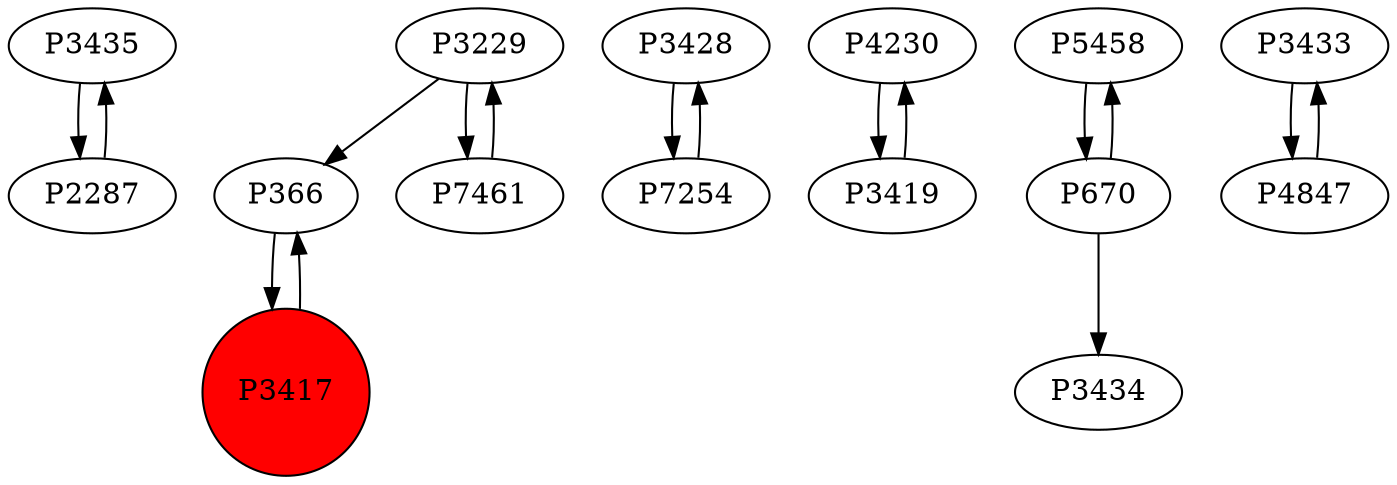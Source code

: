 digraph {
	P3435 -> P2287
	P366 -> P3417
	P3428 -> P7254
	P3229 -> P366
	P7254 -> P3428
	P3417 -> P366
	P3229 -> P7461
	P2287 -> P3435
	P4230 -> P3419
	P7461 -> P3229
	P5458 -> P670
	P3433 -> P4847
	P670 -> P5458
	P4847 -> P3433
	P670 -> P3434
	P3419 -> P4230
	P3417 [shape=circle]
	P3417 [style=filled]
	P3417 [fillcolor=red]
}